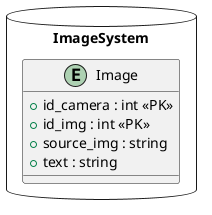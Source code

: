 @startuml
!define ENTITY entity
!define PK <<PK>>

DATABASE "ImageSystem" {
    ENTITY Image {
        + id_camera : int PK
        + id_img : int PK
        + source_img : string
        + text : string
    }
}
@enduml
